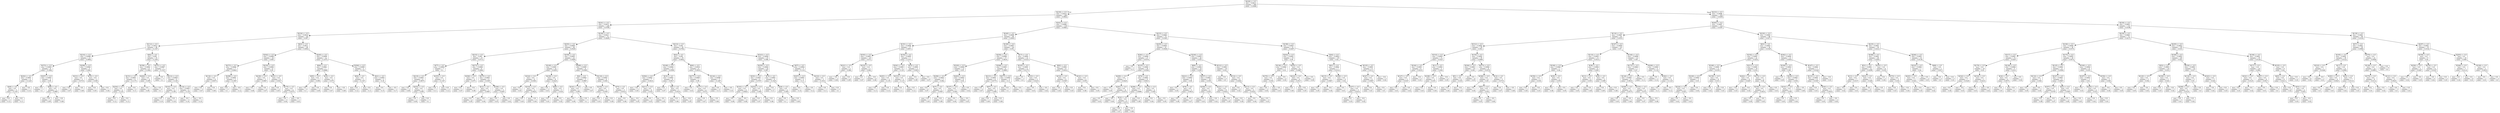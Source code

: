 digraph Tree {
node [shape=box] ;
0 [label="X[229] <= 0.5\nmse = 0.0013\nsamples = 500\nvalue = 0.0466"] ;
1 [label="X[239] <= 0.5\nmse = 0.0014\nsamples = 246\nvalue = 0.0642"] ;
0 -> 1 [labeldistance=2.5, labelangle=45, headlabel="True"] ;
2 [label="X[241] <= 0.5\nmse = 0.0015\nsamples = 128\nvalue = 0.0789"] ;
1 -> 2 ;
3 [label="X[234] <= 0.5\nmse = 0.0014\nsamples = 56\nvalue = 0.097"] ;
2 -> 3 ;
4 [label="X[112] <= 0.5\nmse = 0.0013\nsamples = 28\nvalue = 0.1107"] ;
3 -> 4 ;
5 [label="X[216] <= 0.5\nmse = 0.0008\nsamples = 13\nvalue = 0.0892"] ;
4 -> 5 ;
6 [label="X[372] <= 0.5\nmse = 0.0003\nsamples = 8\nvalue = 0.1062"] ;
5 -> 6 ;
7 [label="X[202] <= 0.5\nmse = 0.0001\nsamples = 4\nvalue = 0.1225"] ;
6 -> 7 ;
8 [label="X[49] <= 0.5\nmse = 0.0\nsamples = 3\nvalue = 0.1167"] ;
7 -> 8 ;
9 [label="mse = 0.0\nsamples = 2\nvalue = 0.12"] ;
8 -> 9 ;
10 [label="mse = 0.0\nsamples = 1\nvalue = 0.11"] ;
8 -> 10 ;
11 [label="mse = -0.0\nsamples = 1\nvalue = 0.14"] ;
7 -> 11 ;
12 [label="X[307] <= 0.5\nmse = 0.0001\nsamples = 4\nvalue = 0.09"] ;
6 -> 12 ;
13 [label="mse = 0.0\nsamples = 1\nvalue = 0.1"] ;
12 -> 13 ;
14 [label="X[98] <= 0.5\nmse = 0.0\nsamples = 3\nvalue = 0.0867"] ;
12 -> 14 ;
15 [label="mse = 0.0\nsamples = 2\nvalue = 0.09"] ;
14 -> 15 ;
16 [label="mse = -0.0\nsamples = 1\nvalue = 0.08"] ;
14 -> 16 ;
17 [label="X[298] <= 0.5\nmse = 0.0002\nsamples = 5\nvalue = 0.062"] ;
5 -> 17 ;
18 [label="X[331] <= 0.5\nmse = 0.0\nsamples = 3\nvalue = 0.0733"] ;
17 -> 18 ;
19 [label="mse = 0.0\nsamples = 2\nvalue = 0.07"] ;
18 -> 19 ;
20 [label="mse = -0.0\nsamples = 1\nvalue = 0.08"] ;
18 -> 20 ;
21 [label="X[70] <= 0.5\nmse = 0.0\nsamples = 2\nvalue = 0.045"] ;
17 -> 21 ;
22 [label="mse = 0.0\nsamples = 1\nvalue = 0.05"] ;
21 -> 22 ;
23 [label="mse = 0.0\nsamples = 1\nvalue = 0.04"] ;
21 -> 23 ;
24 [label="X[82] <= 0.5\nmse = 0.001\nsamples = 15\nvalue = 0.1293"] ;
4 -> 24 ;
25 [label="X[358] <= 0.5\nmse = 0.0002\nsamples = 8\nvalue = 0.1062"] ;
24 -> 25 ;
26 [label="X[151] <= 0.5\nmse = 0.0001\nsamples = 4\nvalue = 0.1175"] ;
25 -> 26 ;
27 [label="X[254] <= 0.5\nmse = 0.0\nsamples = 2\nvalue = 0.125"] ;
26 -> 27 ;
28 [label="mse = 0.0\nsamples = 1\nvalue = 0.12"] ;
27 -> 28 ;
29 [label="mse = 0.0\nsamples = 1\nvalue = 0.13"] ;
27 -> 29 ;
30 [label="mse = 0.0\nsamples = 2\nvalue = 0.11"] ;
26 -> 30 ;
31 [label="X[264] <= 0.5\nmse = 0.0\nsamples = 4\nvalue = 0.095"] ;
25 -> 31 ;
32 [label="mse = 0.0\nsamples = 2\nvalue = 0.09"] ;
31 -> 32 ;
33 [label="mse = 0.0\nsamples = 2\nvalue = 0.1"] ;
31 -> 33 ;
34 [label="X[151] <= 0.5\nmse = 0.0007\nsamples = 7\nvalue = 0.1557"] ;
24 -> 34 ;
35 [label="mse = 0.0\nsamples = 1\nvalue = 0.1"] ;
34 -> 35 ;
36 [label="X[212] <= 0.5\nmse = 0.0003\nsamples = 6\nvalue = 0.165"] ;
34 -> 36 ;
37 [label="X[163] <= 0.5\nmse = 0.0\nsamples = 2\nvalue = 0.185"] ;
36 -> 37 ;
38 [label="mse = 0.0\nsamples = 1\nvalue = 0.19"] ;
37 -> 38 ;
39 [label="mse = 0.0\nsamples = 1\nvalue = 0.18"] ;
37 -> 39 ;
40 [label="X[134] <= 0.5\nmse = 0.0001\nsamples = 4\nvalue = 0.155"] ;
36 -> 40 ;
41 [label="mse = -0.0\nsamples = 3\nvalue = 0.16"] ;
40 -> 41 ;
42 [label="mse = -0.0\nsamples = 1\nvalue = 0.14"] ;
40 -> 42 ;
43 [label="X[63] <= 0.5\nmse = 0.0011\nsamples = 28\nvalue = 0.0832"] ;
3 -> 43 ;
44 [label="X[362] <= 0.5\nmse = 0.0006\nsamples = 16\nvalue = 0.065"] ;
43 -> 44 ;
45 [label="X[273] <= 0.5\nmse = 0.0004\nsamples = 7\nvalue = 0.0843"] ;
44 -> 45 ;
46 [label="X[134] <= 0.5\nmse = 0.0\nsamples = 4\nvalue = 0.0675"] ;
45 -> 46 ;
47 [label="mse = 0.0\nsamples = 3\nvalue = 0.07"] ;
46 -> 47 ;
48 [label="mse = 0.0\nsamples = 1\nvalue = 0.06"] ;
46 -> 48 ;
49 [label="X[298] <= 0.5\nmse = 0.0001\nsamples = 3\nvalue = 0.1067"] ;
45 -> 49 ;
50 [label="mse = 0.0\nsamples = 2\nvalue = 0.1"] ;
49 -> 50 ;
51 [label="mse = -0.0\nsamples = 1\nvalue = 0.12"] ;
49 -> 51 ;
52 [label="X[230] <= 0.5\nmse = 0.0002\nsamples = 9\nvalue = 0.05"] ;
44 -> 52 ;
53 [label="X[238] <= 0.5\nmse = 0.0\nsamples = 3\nvalue = 0.0667"] ;
52 -> 53 ;
54 [label="mse = 0.0\nsamples = 1\nvalue = 0.06"] ;
53 -> 54 ;
55 [label="mse = 0.0\nsamples = 2\nvalue = 0.07"] ;
53 -> 55 ;
56 [label="X[231] <= 0.5\nmse = 0.0\nsamples = 6\nvalue = 0.0417"] ;
52 -> 56 ;
57 [label="mse = 0.0\nsamples = 2\nvalue = 0.05"] ;
56 -> 57 ;
58 [label="X[175] <= 0.5\nmse = 0.0\nsamples = 4\nvalue = 0.0375"] ;
56 -> 58 ;
59 [label="mse = 0.0\nsamples = 3\nvalue = 0.04"] ;
58 -> 59 ;
60 [label="mse = -0.0\nsamples = 1\nvalue = 0.03"] ;
58 -> 60 ;
61 [label="X[265] <= 0.5\nmse = 0.0008\nsamples = 12\nvalue = 0.1075"] ;
43 -> 61 ;
62 [label="X[84] <= 0.5\nmse = 0.0001\nsamples = 7\nvalue = 0.0886"] ;
61 -> 62 ;
63 [label="X[95] <= 0.5\nmse = 0.0\nsamples = 5\nvalue = 0.094"] ;
62 -> 63 ;
64 [label="mse = 0.0\nsamples = 2\nvalue = 0.1"] ;
63 -> 64 ;
65 [label="mse = 0.0\nsamples = 3\nvalue = 0.09"] ;
63 -> 65 ;
66 [label="X[16] <= 0.5\nmse = 0.0\nsamples = 2\nvalue = 0.075"] ;
62 -> 66 ;
67 [label="mse = 0.0\nsamples = 1\nvalue = 0.07"] ;
66 -> 67 ;
68 [label="mse = -0.0\nsamples = 1\nvalue = 0.08"] ;
66 -> 68 ;
69 [label="X[384] <= 0.5\nmse = 0.0005\nsamples = 5\nvalue = 0.134"] ;
61 -> 69 ;
70 [label="X[94] <= 0.5\nmse = 0.0\nsamples = 3\nvalue = 0.1167"] ;
69 -> 70 ;
71 [label="mse = 0.0\nsamples = 2\nvalue = 0.12"] ;
70 -> 71 ;
72 [label="mse = 0.0\nsamples = 1\nvalue = 0.11"] ;
70 -> 72 ;
73 [label="X[41] <= 0.5\nmse = 0.0001\nsamples = 2\nvalue = 0.16"] ;
69 -> 73 ;
74 [label="mse = 0.0\nsamples = 1\nvalue = 0.15"] ;
73 -> 74 ;
75 [label="mse = -0.0\nsamples = 1\nvalue = 0.17"] ;
73 -> 75 ;
76 [label="X[106] <= 0.5\nmse = 0.0011\nsamples = 72\nvalue = 0.0649"] ;
2 -> 76 ;
77 [label="X[293] <= 0.5\nmse = 0.0009\nsamples = 38\nvalue = 0.0529"] ;
76 -> 77 ;
78 [label="X[233] <= 0.5\nmse = 0.001\nsamples = 15\nvalue = 0.0713"] ;
77 -> 78 ;
79 [label="X[77] <= 0.5\nmse = 0.0003\nsamples = 7\nvalue = 0.1"] ;
78 -> 79 ;
80 [label="X[219] <= 0.5\nmse = 0.0001\nsamples = 4\nvalue = 0.0875"] ;
79 -> 80 ;
81 [label="mse = 0.0\nsamples = 2\nvalue = 0.08"] ;
80 -> 81 ;
82 [label="X[252] <= 0.5\nmse = 0.0\nsamples = 2\nvalue = 0.095"] ;
80 -> 82 ;
83 [label="mse = 0.0\nsamples = 1\nvalue = 0.09"] ;
82 -> 83 ;
84 [label="mse = 0.0\nsamples = 1\nvalue = 0.1"] ;
82 -> 84 ;
85 [label="X[355] <= 0.5\nmse = 0.0\nsamples = 3\nvalue = 0.1167"] ;
79 -> 85 ;
86 [label="mse = 0.0\nsamples = 1\nvalue = 0.11"] ;
85 -> 86 ;
87 [label="mse = 0.0\nsamples = 2\nvalue = 0.12"] ;
85 -> 87 ;
88 [label="X[273] <= 0.5\nmse = 0.0004\nsamples = 8\nvalue = 0.0462"] ;
78 -> 88 ;
89 [label="X[306] <= 0.5\nmse = 0.0\nsamples = 2\nvalue = 0.075"] ;
88 -> 89 ;
90 [label="mse = 0.0\nsamples = 1\nvalue = 0.07"] ;
89 -> 90 ;
91 [label="mse = -0.0\nsamples = 1\nvalue = 0.08"] ;
89 -> 91 ;
92 [label="X[375] <= 0.5\nmse = 0.0001\nsamples = 6\nvalue = 0.0367"] ;
88 -> 92 ;
93 [label="X[12] <= 0.5\nmse = 0.0\nsamples = 3\nvalue = 0.0467"] ;
92 -> 93 ;
94 [label="mse = 0.0\nsamples = 2\nvalue = 0.05"] ;
93 -> 94 ;
95 [label="mse = -0.0\nsamples = 1\nvalue = 0.04"] ;
93 -> 95 ;
96 [label="X[180] <= 0.5\nmse = 0.0\nsamples = 3\nvalue = 0.0267"] ;
92 -> 96 ;
97 [label="mse = 0.0\nsamples = 2\nvalue = 0.03"] ;
96 -> 97 ;
98 [label="mse = 0.0\nsamples = 1\nvalue = 0.02"] ;
96 -> 98 ;
99 [label="X[359] <= 0.5\nmse = 0.0005\nsamples = 23\nvalue = 0.0409"] ;
77 -> 99 ;
100 [label="X[149] <= 0.5\nmse = 0.0001\nsamples = 14\nvalue = 0.0293"] ;
99 -> 100 ;
101 [label="X[324] <= 0.5\nmse = 0.0\nsamples = 6\nvalue = 0.0383"] ;
100 -> 101 ;
102 [label="mse = 0.0\nsamples = 2\nvalue = 0.03"] ;
101 -> 102 ;
103 [label="X[316] <= 0.5\nmse = 0.0\nsamples = 4\nvalue = 0.0425"] ;
101 -> 103 ;
104 [label="mse = 0.0\nsamples = 1\nvalue = 0.05"] ;
103 -> 104 ;
105 [label="mse = -0.0\nsamples = 3\nvalue = 0.04"] ;
103 -> 105 ;
106 [label="X[238] <= 0.5\nmse = 0.0\nsamples = 8\nvalue = 0.0225"] ;
100 -> 106 ;
107 [label="mse = 0.0\nsamples = 3\nvalue = 0.03"] ;
106 -> 107 ;
108 [label="X[89] <= 0.5\nmse = 0.0\nsamples = 5\nvalue = 0.018"] ;
106 -> 108 ;
109 [label="mse = 0.0\nsamples = 1\nvalue = 0.01"] ;
108 -> 109 ;
110 [label="mse = 0.0\nsamples = 4\nvalue = 0.02"] ;
108 -> 110 ;
111 [label="X[289] <= 0.5\nmse = 0.0005\nsamples = 9\nvalue = 0.0589"] ;
99 -> 111 ;
112 [label="X[4] <= 0.5\nmse = 0.0002\nsamples = 3\nvalue = 0.0867"] ;
111 -> 112 ;
113 [label="X[161] <= 0.5\nmse = 0.0\nsamples = 2\nvalue = 0.095"] ;
112 -> 113 ;
114 [label="mse = 0.0\nsamples = 1\nvalue = 0.09"] ;
113 -> 114 ;
115 [label="mse = 0.0\nsamples = 1\nvalue = 0.1"] ;
113 -> 115 ;
116 [label="mse = 0.0\nsamples = 1\nvalue = 0.07"] ;
112 -> 116 ;
117 [label="X[118] <= 0.5\nmse = 0.0001\nsamples = 6\nvalue = 0.045"] ;
111 -> 117 ;
118 [label="X[104] <= 0.5\nmse = 0.0\nsamples = 3\nvalue = 0.0367"] ;
117 -> 118 ;
119 [label="mse = 0.0\nsamples = 1\nvalue = 0.03"] ;
118 -> 119 ;
120 [label="mse = 0.0\nsamples = 2\nvalue = 0.04"] ;
118 -> 120 ;
121 [label="X[75] <= 0.5\nmse = 0.0\nsamples = 3\nvalue = 0.0533"] ;
117 -> 121 ;
122 [label="mse = 0.0\nsamples = 1\nvalue = 0.06"] ;
121 -> 122 ;
123 [label="mse = -0.0\nsamples = 2\nvalue = 0.05"] ;
121 -> 123 ;
124 [label="X[214] <= 0.5\nmse = 0.001\nsamples = 34\nvalue = 0.0782"] ;
76 -> 124 ;
125 [label="X[42] <= 0.5\nmse = 0.001\nsamples = 19\nvalue = 0.0642"] ;
124 -> 125 ;
126 [label="X[168] <= 0.5\nmse = 0.0002\nsamples = 13\nvalue = 0.0508"] ;
125 -> 126 ;
127 [label="X[382] <= 0.5\nmse = 0.0001\nsamples = 7\nvalue = 0.0414"] ;
126 -> 127 ;
128 [label="mse = -0.0\nsamples = 3\nvalue = 0.05"] ;
127 -> 128 ;
129 [label="X[211] <= 0.5\nmse = 0.0\nsamples = 4\nvalue = 0.035"] ;
127 -> 129 ;
130 [label="mse = 0.0\nsamples = 2\nvalue = 0.03"] ;
129 -> 130 ;
131 [label="mse = -0.0\nsamples = 2\nvalue = 0.04"] ;
129 -> 131 ;
132 [label="X[10] <= 0.5\nmse = 0.0001\nsamples = 6\nvalue = 0.0617"] ;
126 -> 132 ;
133 [label="mse = 0.0\nsamples = 3\nvalue = 0.07"] ;
132 -> 133 ;
134 [label="X[9] <= 0.5\nmse = 0.0\nsamples = 3\nvalue = 0.0533"] ;
132 -> 134 ;
135 [label="mse = 0.0\nsamples = 1\nvalue = 0.06"] ;
134 -> 135 ;
136 [label="mse = -0.0\nsamples = 2\nvalue = 0.05"] ;
134 -> 136 ;
137 [label="X[60] <= 0.5\nmse = 0.0016\nsamples = 6\nvalue = 0.0933"] ;
125 -> 137 ;
138 [label="X[277] <= 0.5\nmse = 0.0005\nsamples = 3\nvalue = 0.06"] ;
137 -> 138 ;
139 [label="mse = 0.0\nsamples = 1\nvalue = 0.03"] ;
138 -> 139 ;
140 [label="X[317] <= 0.5\nmse = 0.0\nsamples = 2\nvalue = 0.075"] ;
138 -> 140 ;
141 [label="mse = 0.0\nsamples = 1\nvalue = 0.07"] ;
140 -> 141 ;
142 [label="mse = -0.0\nsamples = 1\nvalue = 0.08"] ;
140 -> 142 ;
143 [label="X[144] <= 0.5\nmse = 0.0006\nsamples = 3\nvalue = 0.1267"] ;
137 -> 143 ;
144 [label="mse = 0.0\nsamples = 2\nvalue = 0.11"] ;
143 -> 144 ;
145 [label="mse = -0.0\nsamples = 1\nvalue = 0.16"] ;
143 -> 145 ;
146 [label="X[323] <= 0.5\nmse = 0.0004\nsamples = 15\nvalue = 0.096"] ;
124 -> 146 ;
147 [label="X[250] <= 0.5\nmse = 0.0002\nsamples = 10\nvalue = 0.087"] ;
146 -> 147 ;
148 [label="X[301] <= 0.5\nmse = 0.0001\nsamples = 6\nvalue = 0.0767"] ;
147 -> 148 ;
149 [label="X[103] <= 0.5\nmse = 0.0\nsamples = 4\nvalue = 0.0825"] ;
148 -> 149 ;
150 [label="mse = 0.0\nsamples = 1\nvalue = 0.09"] ;
149 -> 150 ;
151 [label="mse = -0.0\nsamples = 3\nvalue = 0.08"] ;
149 -> 151 ;
152 [label="X[252] <= 0.5\nmse = 0.0\nsamples = 2\nvalue = 0.065"] ;
148 -> 152 ;
153 [label="mse = 0.0\nsamples = 1\nvalue = 0.07"] ;
152 -> 153 ;
154 [label="mse = 0.0\nsamples = 1\nvalue = 0.06"] ;
152 -> 154 ;
155 [label="X[74] <= 0.5\nmse = 0.0001\nsamples = 4\nvalue = 0.1025"] ;
147 -> 155 ;
156 [label="mse = 0.0\nsamples = 2\nvalue = 0.11"] ;
155 -> 156 ;
157 [label="X[28] <= 0.5\nmse = 0.0\nsamples = 2\nvalue = 0.095"] ;
155 -> 157 ;
158 [label="mse = 0.0\nsamples = 1\nvalue = 0.1"] ;
157 -> 158 ;
159 [label="mse = 0.0\nsamples = 1\nvalue = 0.09"] ;
157 -> 159 ;
160 [label="X[57] <= 0.5\nmse = 0.0002\nsamples = 5\nvalue = 0.114"] ;
146 -> 160 ;
161 [label="X[307] <= 0.5\nmse = 0.0001\nsamples = 2\nvalue = 0.13"] ;
160 -> 161 ;
162 [label="mse = 0.0\nsamples = 1\nvalue = 0.14"] ;
161 -> 162 ;
163 [label="mse = 0.0\nsamples = 1\nvalue = 0.12"] ;
161 -> 163 ;
164 [label="X[216] <= 0.5\nmse = 0.0\nsamples = 3\nvalue = 0.1033"] ;
160 -> 164 ;
165 [label="mse = 0.0\nsamples = 1\nvalue = 0.11"] ;
164 -> 165 ;
166 [label="mse = 0.0\nsamples = 2\nvalue = 0.1"] ;
164 -> 166 ;
167 [label="X[241] <= 0.5\nmse = 0.0008\nsamples = 118\nvalue = 0.0483"] ;
1 -> 167 ;
168 [label="X[240] <= 0.5\nmse = 0.0009\nsamples = 46\nvalue = 0.0643"] ;
167 -> 168 ;
169 [label="X[191] <= 0.5\nmse = 0.0006\nsamples = 17\nvalue = 0.0871"] ;
168 -> 169 ;
170 [label="X[303] <= 0.5\nmse = 0.0001\nsamples = 10\nvalue = 0.073"] ;
169 -> 170 ;
171 [label="X[221] <= 0.5\nmse = 0.0\nsamples = 5\nvalue = 0.084"] ;
170 -> 171 ;
172 [label="mse = -0.0\nsamples = 3\nvalue = 0.08"] ;
171 -> 172 ;
173 [label="mse = 0.0\nsamples = 2\nvalue = 0.09"] ;
171 -> 173 ;
174 [label="X[232] <= 0.5\nmse = 0.0\nsamples = 5\nvalue = 0.062"] ;
170 -> 174 ;
175 [label="mse = 0.0\nsamples = 1\nvalue = 0.07"] ;
174 -> 175 ;
176 [label="mse = -0.0\nsamples = 4\nvalue = 0.06"] ;
174 -> 176 ;
177 [label="X[192] <= 0.5\nmse = 0.0005\nsamples = 7\nvalue = 0.1071"] ;
169 -> 177 ;
178 [label="X[361] <= 0.5\nmse = 0.0001\nsamples = 4\nvalue = 0.125"] ;
177 -> 178 ;
179 [label="X[291] <= 0.5\nmse = 0.0\nsamples = 2\nvalue = 0.135"] ;
178 -> 179 ;
180 [label="mse = 0.0\nsamples = 1\nvalue = 0.13"] ;
179 -> 180 ;
181 [label="mse = 0.0\nsamples = 1\nvalue = 0.14"] ;
179 -> 181 ;
182 [label="X[333] <= 0.5\nmse = 0.0\nsamples = 2\nvalue = 0.115"] ;
178 -> 182 ;
183 [label="mse = 0.0\nsamples = 1\nvalue = 0.11"] ;
182 -> 183 ;
184 [label="mse = 0.0\nsamples = 1\nvalue = 0.12"] ;
182 -> 184 ;
185 [label="X[33] <= 0.5\nmse = 0.0001\nsamples = 3\nvalue = 0.0833"] ;
177 -> 185 ;
186 [label="mse = 0.0\nsamples = 2\nvalue = 0.09"] ;
185 -> 186 ;
187 [label="mse = 0.0\nsamples = 1\nvalue = 0.07"] ;
185 -> 187 ;
188 [label="X[189] <= 0.5\nmse = 0.0007\nsamples = 29\nvalue = 0.051"] ;
168 -> 188 ;
189 [label="X[256] <= 0.5\nmse = 0.0006\nsamples = 17\nvalue = 0.0635"] ;
188 -> 189 ;
190 [label="X[329] <= 0.5\nmse = 0.0002\nsamples = 11\nvalue = 0.05"] ;
189 -> 190 ;
191 [label="X[296] <= 0.5\nmse = 0.0001\nsamples = 5\nvalue = 0.062"] ;
190 -> 191 ;
192 [label="mse = 0.0\nsamples = 2\nvalue = 0.07"] ;
191 -> 192 ;
193 [label="X[37] <= 0.5\nmse = 0.0\nsamples = 3\nvalue = 0.0567"] ;
191 -> 193 ;
194 [label="mse = 0.0\nsamples = 1\nvalue = 0.05"] ;
193 -> 194 ;
195 [label="mse = 0.0\nsamples = 2\nvalue = 0.06"] ;
193 -> 195 ;
196 [label="X[283] <= 0.5\nmse = 0.0001\nsamples = 6\nvalue = 0.04"] ;
190 -> 196 ;
197 [label="X[337] <= 0.5\nmse = 0.0\nsamples = 5\nvalue = 0.044"] ;
196 -> 197 ;
198 [label="mse = 0.0\nsamples = 3\nvalue = 0.04"] ;
197 -> 198 ;
199 [label="mse = -0.0\nsamples = 2\nvalue = 0.05"] ;
197 -> 199 ;
200 [label="mse = 0.0\nsamples = 1\nvalue = 0.02"] ;
196 -> 200 ;
201 [label="X[368] <= 0.5\nmse = 0.0003\nsamples = 6\nvalue = 0.0883"] ;
189 -> 201 ;
202 [label="X[213] <= 0.5\nmse = 0.0001\nsamples = 4\nvalue = 0.0775"] ;
201 -> 202 ;
203 [label="mse = 0.0\nsamples = 2\nvalue = 0.07"] ;
202 -> 203 ;
204 [label="X[97] <= 0.5\nmse = 0.0\nsamples = 2\nvalue = 0.085"] ;
202 -> 204 ;
205 [label="mse = 0.0\nsamples = 1\nvalue = 0.09"] ;
204 -> 205 ;
206 [label="mse = 0.0\nsamples = 1\nvalue = 0.08"] ;
204 -> 206 ;
207 [label="X[277] <= 0.5\nmse = 0.0001\nsamples = 2\nvalue = 0.11"] ;
201 -> 207 ;
208 [label="mse = 0.0\nsamples = 1\nvalue = 0.1"] ;
207 -> 208 ;
209 [label="mse = 0.0\nsamples = 1\nvalue = 0.12"] ;
207 -> 209 ;
210 [label="X[17] <= 0.5\nmse = 0.0002\nsamples = 12\nvalue = 0.0333"] ;
188 -> 210 ;
211 [label="X[105] <= 0.5\nmse = 0.0001\nsamples = 4\nvalue = 0.0175"] ;
210 -> 211 ;
212 [label="mse = 0.0\nsamples = 1\nvalue = 0.0"] ;
211 -> 212 ;
213 [label="X[103] <= 0.5\nmse = 0.0\nsamples = 3\nvalue = 0.0233"] ;
211 -> 213 ;
214 [label="mse = 0.0\nsamples = 1\nvalue = 0.03"] ;
213 -> 214 ;
215 [label="mse = -0.0\nsamples = 2\nvalue = 0.02"] ;
213 -> 215 ;
216 [label="X[82] <= 0.5\nmse = 0.0001\nsamples = 8\nvalue = 0.0412"] ;
210 -> 216 ;
217 [label="X[332] <= 0.5\nmse = 0.0\nsamples = 6\nvalue = 0.0367"] ;
216 -> 217 ;
218 [label="mse = -0.0\nsamples = 4\nvalue = 0.04"] ;
217 -> 218 ;
219 [label="mse = 0.0\nsamples = 2\nvalue = 0.03"] ;
217 -> 219 ;
220 [label="X[161] <= 0.5\nmse = 0.0\nsamples = 2\nvalue = 0.055"] ;
216 -> 220 ;
221 [label="mse = 0.0\nsamples = 1\nvalue = 0.06"] ;
220 -> 221 ;
222 [label="mse = 0.0\nsamples = 1\nvalue = 0.05"] ;
220 -> 222 ;
223 [label="X[233] <= 0.5\nmse = 0.0004\nsamples = 72\nvalue = 0.0381"] ;
167 -> 223 ;
224 [label="X[205] <= 0.5\nmse = 0.0004\nsamples = 41\nvalue = 0.0444"] ;
223 -> 224 ;
225 [label="X[281] <= 0.5\nmse = 0.0004\nsamples = 17\nvalue = 0.0576"] ;
224 -> 225 ;
226 [label="mse = 0.0\nsamples = 1\nvalue = 0.11"] ;
225 -> 226 ;
227 [label="X[335] <= 0.5\nmse = 0.0002\nsamples = 16\nvalue = 0.0544"] ;
225 -> 227 ;
228 [label="X[290] <= 0.5\nmse = 0.0\nsamples = 7\nvalue = 0.0429"] ;
227 -> 228 ;
229 [label="mse = -0.0\nsamples = 3\nvalue = 0.05"] ;
228 -> 229 ;
230 [label="X[261] <= 0.5\nmse = 0.0\nsamples = 4\nvalue = 0.0375"] ;
228 -> 230 ;
231 [label="mse = 0.0\nsamples = 1\nvalue = 0.03"] ;
230 -> 231 ;
232 [label="mse = -0.0\nsamples = 3\nvalue = 0.04"] ;
230 -> 232 ;
233 [label="X[76] <= 0.5\nmse = 0.0001\nsamples = 9\nvalue = 0.0633"] ;
227 -> 233 ;
234 [label="X[296] <= 0.5\nmse = 0.0\nsamples = 7\nvalue = 0.0686"] ;
233 -> 234 ;
235 [label="X[32] <= 0.5\nmse = 0.0\nsamples = 5\nvalue = 0.072"] ;
234 -> 235 ;
236 [label="mse = 0.0\nsamples = 4\nvalue = 0.07"] ;
235 -> 236 ;
237 [label="mse = -0.0\nsamples = 1\nvalue = 0.08"] ;
235 -> 237 ;
238 [label="mse = 0.0\nsamples = 2\nvalue = 0.06"] ;
234 -> 238 ;
239 [label="X[235] <= 0.5\nmse = 0.0\nsamples = 2\nvalue = 0.045"] ;
233 -> 239 ;
240 [label="mse = 0.0\nsamples = 1\nvalue = 0.04"] ;
239 -> 240 ;
241 [label="mse = 0.0\nsamples = 1\nvalue = 0.05"] ;
239 -> 241 ;
242 [label="X[240] <= 0.5\nmse = 0.0003\nsamples = 24\nvalue = 0.035"] ;
224 -> 242 ;
243 [label="X[80] <= 0.5\nmse = 0.0002\nsamples = 14\nvalue = 0.045"] ;
242 -> 243 ;
244 [label="X[221] <= 0.5\nmse = 0.0001\nsamples = 4\nvalue = 0.06"] ;
243 -> 244 ;
245 [label="mse = 0.0\nsamples = 1\nvalue = 0.05"] ;
244 -> 245 ;
246 [label="X[78] <= 0.5\nmse = 0.0\nsamples = 3\nvalue = 0.0633"] ;
244 -> 246 ;
247 [label="mse = 0.0\nsamples = 2\nvalue = 0.06"] ;
246 -> 247 ;
248 [label="mse = -0.0\nsamples = 1\nvalue = 0.07"] ;
246 -> 248 ;
249 [label="X[257] <= 0.5\nmse = 0.0001\nsamples = 10\nvalue = 0.039"] ;
243 -> 249 ;
250 [label="X[306] <= 0.5\nmse = 0.0\nsamples = 2\nvalue = 0.025"] ;
249 -> 250 ;
251 [label="mse = 0.0\nsamples = 1\nvalue = 0.03"] ;
250 -> 251 ;
252 [label="mse = -0.0\nsamples = 1\nvalue = 0.02"] ;
250 -> 252 ;
253 [label="X[221] <= 0.5\nmse = 0.0\nsamples = 8\nvalue = 0.0425"] ;
249 -> 253 ;
254 [label="mse = 0.0\nsamples = 2\nvalue = 0.05"] ;
253 -> 254 ;
255 [label="mse = 0.0\nsamples = 6\nvalue = 0.04"] ;
253 -> 255 ;
256 [label="X[312] <= 0.5\nmse = 0.0001\nsamples = 10\nvalue = 0.021"] ;
242 -> 256 ;
257 [label="mse = 0.0\nsamples = 2\nvalue = 0.0"] ;
256 -> 257 ;
258 [label="X[314] <= 0.5\nmse = 0.0\nsamples = 8\nvalue = 0.0262"] ;
256 -> 258 ;
259 [label="mse = 0.0\nsamples = 4\nvalue = 0.02"] ;
258 -> 259 ;
260 [label="X[213] <= 0.5\nmse = 0.0\nsamples = 4\nvalue = 0.0325"] ;
258 -> 260 ;
261 [label="mse = 0.0\nsamples = 1\nvalue = 0.04"] ;
260 -> 261 ;
262 [label="mse = 0.0\nsamples = 3\nvalue = 0.03"] ;
260 -> 262 ;
263 [label="X[198] <= 0.5\nmse = 0.0003\nsamples = 31\nvalue = 0.0297"] ;
223 -> 263 ;
264 [label="X[202] <= 0.5\nmse = 0.0001\nsamples = 15\nvalue = 0.04"] ;
263 -> 264 ;
265 [label="X[136] <= 0.5\nmse = 0.0001\nsamples = 7\nvalue = 0.03"] ;
264 -> 265 ;
266 [label="X[376] <= 0.5\nmse = 0.0\nsamples = 5\nvalue = 0.034"] ;
265 -> 266 ;
267 [label="mse = 0.0\nsamples = 2\nvalue = 0.04"] ;
266 -> 267 ;
268 [label="mse = -0.0\nsamples = 3\nvalue = 0.03"] ;
266 -> 268 ;
269 [label="mse = 0.0\nsamples = 2\nvalue = 0.02"] ;
265 -> 269 ;
270 [label="X[252] <= 0.5\nmse = 0.0\nsamples = 8\nvalue = 0.0487"] ;
264 -> 270 ;
271 [label="X[222] <= 0.5\nmse = 0.0\nsamples = 6\nvalue = 0.0517"] ;
270 -> 271 ;
272 [label="mse = 0.0\nsamples = 1\nvalue = 0.06"] ;
271 -> 272 ;
273 [label="mse = 0.0\nsamples = 5\nvalue = 0.05"] ;
271 -> 273 ;
274 [label="mse = 0.0\nsamples = 2\nvalue = 0.04"] ;
270 -> 274 ;
275 [label="X[44] <= 0.5\nmse = 0.0002\nsamples = 16\nvalue = 0.02"] ;
263 -> 275 ;
276 [label="X[61] <= 0.5\nmse = 0.0002\nsamples = 7\nvalue = 0.0314"] ;
275 -> 276 ;
277 [label="X[215] <= 0.5\nmse = 0.0\nsamples = 3\nvalue = 0.0467"] ;
276 -> 277 ;
278 [label="mse = 0.0\nsamples = 2\nvalue = 0.05"] ;
277 -> 278 ;
279 [label="mse = -0.0\nsamples = 1\nvalue = 0.04"] ;
277 -> 279 ;
280 [label="X[308] <= 0.5\nmse = 0.0\nsamples = 4\nvalue = 0.02"] ;
276 -> 280 ;
281 [label="mse = 0.0\nsamples = 1\nvalue = 0.01"] ;
280 -> 281 ;
282 [label="X[327] <= 0.5\nmse = 0.0\nsamples = 3\nvalue = 0.0233"] ;
280 -> 282 ;
283 [label="mse = 0.0\nsamples = 1\nvalue = 0.03"] ;
282 -> 283 ;
284 [label="mse = -0.0\nsamples = 2\nvalue = 0.02"] ;
282 -> 284 ;
285 [label="X[319] <= 0.5\nmse = 0.0001\nsamples = 9\nvalue = 0.0111"] ;
275 -> 285 ;
286 [label="X[347] <= 0.5\nmse = 0.0\nsamples = 6\nvalue = 0.0067"] ;
285 -> 286 ;
287 [label="mse = 0.0\nsamples = 4\nvalue = 0.01"] ;
286 -> 287 ;
288 [label="mse = 0.0\nsamples = 2\nvalue = 0.0"] ;
286 -> 288 ;
289 [label="mse = -0.0\nsamples = 3\nvalue = 0.02"] ;
285 -> 289 ;
290 [label="X[233] <= 0.5\nmse = 0.0006\nsamples = 254\nvalue = 0.0294"] ;
0 -> 290 [labeldistance=2.5, labelangle=-45, headlabel="False"] ;
291 [label="X[205] <= 0.5\nmse = 0.0007\nsamples = 123\nvalue = 0.0397"] ;
290 -> 291 ;
292 [label="X[116] <= 0.5\nmse = 0.0007\nsamples = 55\nvalue = 0.0553"] ;
291 -> 292 ;
293 [label="X[312] <= 0.5\nmse = 0.0002\nsamples = 30\nvalue = 0.043"] ;
292 -> 293 ;
294 [label="X[310] <= 0.5\nmse = 0.0002\nsamples = 11\nvalue = 0.0327"] ;
293 -> 294 ;
295 [label="X[164] <= 0.5\nmse = 0.0001\nsamples = 6\nvalue = 0.0233"] ;
294 -> 295 ;
296 [label="X[147] <= 0.5\nmse = 0.0\nsamples = 3\nvalue = 0.0167"] ;
295 -> 296 ;
297 [label="mse = 0.0\nsamples = 1\nvalue = 0.01"] ;
296 -> 297 ;
298 [label="mse = 0.0\nsamples = 2\nvalue = 0.02"] ;
296 -> 298 ;
299 [label="mse = -0.0\nsamples = 3\nvalue = 0.03"] ;
295 -> 299 ;
300 [label="X[11] <= 0.5\nmse = 0.0001\nsamples = 5\nvalue = 0.044"] ;
294 -> 300 ;
301 [label="X[188] <= 0.5\nmse = 0.0\nsamples = 2\nvalue = 0.035"] ;
300 -> 301 ;
302 [label="mse = 0.0\nsamples = 1\nvalue = 0.03"] ;
301 -> 302 ;
303 [label="mse = -0.0\nsamples = 1\nvalue = 0.04"] ;
301 -> 303 ;
304 [label="mse = -0.0\nsamples = 3\nvalue = 0.05"] ;
300 -> 304 ;
305 [label="X[150] <= 0.5\nmse = 0.0002\nsamples = 19\nvalue = 0.0489"] ;
293 -> 305 ;
306 [label="X[304] <= 0.5\nmse = 0.0001\nsamples = 10\nvalue = 0.041"] ;
305 -> 306 ;
307 [label="X[5] <= 0.5\nmse = 0.0\nsamples = 6\nvalue = 0.035"] ;
306 -> 307 ;
308 [label="mse = 0.0\nsamples = 3\nvalue = 0.04"] ;
307 -> 308 ;
309 [label="mse = -0.0\nsamples = 3\nvalue = 0.03"] ;
307 -> 309 ;
310 [label="mse = 0.0\nsamples = 4\nvalue = 0.05"] ;
306 -> 310 ;
311 [label="X[273] <= 0.5\nmse = 0.0002\nsamples = 9\nvalue = 0.0578"] ;
305 -> 311 ;
312 [label="X[366] <= 0.5\nmse = 0.0\nsamples = 6\nvalue = 0.05"] ;
311 -> 312 ;
313 [label="mse = 0.0\nsamples = 1\nvalue = 0.04"] ;
312 -> 313 ;
314 [label="X[91] <= 0.5\nmse = 0.0\nsamples = 5\nvalue = 0.052"] ;
312 -> 314 ;
315 [label="mse = 0.0\nsamples = 4\nvalue = 0.05"] ;
314 -> 315 ;
316 [label="mse = -0.0\nsamples = 1\nvalue = 0.06"] ;
314 -> 316 ;
317 [label="X[14] <= 0.5\nmse = 0.0\nsamples = 3\nvalue = 0.0733"] ;
311 -> 317 ;
318 [label="mse = 0.0\nsamples = 2\nvalue = 0.07"] ;
317 -> 318 ;
319 [label="mse = -0.0\nsamples = 1\nvalue = 0.08"] ;
317 -> 319 ;
320 [label="X[347] <= 0.5\nmse = 0.0009\nsamples = 25\nvalue = 0.07"] ;
292 -> 320 ;
321 [label="X[110] <= 0.5\nmse = 0.0003\nsamples = 13\nvalue = 0.0515"] ;
320 -> 321 ;
322 [label="X[106] <= 0.5\nmse = 0.0001\nsamples = 7\nvalue = 0.04"] ;
321 -> 322 ;
323 [label="X[356] <= 0.5\nmse = 0.0\nsamples = 5\nvalue = 0.034"] ;
322 -> 323 ;
324 [label="mse = 0.0\nsamples = 2\nvalue = 0.04"] ;
323 -> 324 ;
325 [label="mse = -0.0\nsamples = 3\nvalue = 0.03"] ;
323 -> 325 ;
326 [label="X[39] <= 0.5\nmse = 0.0\nsamples = 2\nvalue = 0.055"] ;
322 -> 326 ;
327 [label="mse = 0.0\nsamples = 1\nvalue = 0.06"] ;
326 -> 327 ;
328 [label="mse = 0.0\nsamples = 1\nvalue = 0.05"] ;
326 -> 328 ;
329 [label="X[38] <= 0.5\nmse = 0.0002\nsamples = 6\nvalue = 0.065"] ;
321 -> 329 ;
330 [label="X[13] <= 0.5\nmse = 0.0\nsamples = 4\nvalue = 0.055"] ;
329 -> 330 ;
331 [label="mse = 0.0\nsamples = 2\nvalue = 0.05"] ;
330 -> 331 ;
332 [label="mse = 0.0\nsamples = 2\nvalue = 0.06"] ;
330 -> 332 ;
333 [label="X[30] <= 0.5\nmse = 0.0\nsamples = 2\nvalue = 0.085"] ;
329 -> 333 ;
334 [label="mse = 0.0\nsamples = 1\nvalue = 0.09"] ;
333 -> 334 ;
335 [label="mse = 0.0\nsamples = 1\nvalue = 0.08"] ;
333 -> 335 ;
336 [label="X[140] <= 0.5\nmse = 0.0008\nsamples = 12\nvalue = 0.09"] ;
320 -> 336 ;
337 [label="X[172] <= 0.5\nmse = 0.0003\nsamples = 7\nvalue = 0.07"] ;
336 -> 337 ;
338 [label="X[126] <= 0.5\nmse = 0.0001\nsamples = 6\nvalue = 0.0633"] ;
337 -> 338 ;
339 [label="X[369] <= 0.5\nmse = 0.0\nsamples = 4\nvalue = 0.0575"] ;
338 -> 339 ;
340 [label="mse = 0.0\nsamples = 1\nvalue = 0.05"] ;
339 -> 340 ;
341 [label="mse = -0.0\nsamples = 3\nvalue = 0.06"] ;
339 -> 341 ;
342 [label="X[310] <= 0.5\nmse = 0.0\nsamples = 2\nvalue = 0.075"] ;
338 -> 342 ;
343 [label="mse = 0.0\nsamples = 1\nvalue = 0.07"] ;
342 -> 343 ;
344 [label="mse = -0.0\nsamples = 1\nvalue = 0.08"] ;
342 -> 344 ;
345 [label="mse = 0.0\nsamples = 1\nvalue = 0.11"] ;
337 -> 345 ;
346 [label="X[206] <= 0.5\nmse = 0.0001\nsamples = 5\nvalue = 0.118"] ;
336 -> 346 ;
347 [label="mse = 0.0\nsamples = 1\nvalue = 0.14"] ;
346 -> 347 ;
348 [label="X[362] <= 0.5\nmse = 0.0\nsamples = 4\nvalue = 0.1125"] ;
346 -> 348 ;
349 [label="mse = 0.0\nsamples = 3\nvalue = 0.11"] ;
348 -> 349 ;
350 [label="mse = -0.0\nsamples = 1\nvalue = 0.12"] ;
348 -> 350 ;
351 [label="X[230] <= 0.5\nmse = 0.0003\nsamples = 68\nvalue = 0.0271"] ;
291 -> 351 ;
352 [label="X[63] <= 0.5\nmse = 0.0003\nsamples = 34\nvalue = 0.0329"] ;
351 -> 352 ;
353 [label="X[192] <= 0.5\nmse = 0.0001\nsamples = 21\nvalue = 0.0252"] ;
352 -> 353 ;
354 [label="X[168] <= 0.5\nmse = 0.0001\nsamples = 11\nvalue = 0.0191"] ;
353 -> 354 ;
355 [label="X[169] <= 0.5\nmse = 0.0001\nsamples = 3\nvalue = 0.03"] ;
354 -> 355 ;
356 [label="X[224] <= 0.5\nmse = 0.0\nsamples = 2\nvalue = 0.025"] ;
355 -> 356 ;
357 [label="mse = 0.0\nsamples = 1\nvalue = 0.02"] ;
356 -> 357 ;
358 [label="mse = -0.0\nsamples = 1\nvalue = 0.03"] ;
356 -> 358 ;
359 [label="mse = 0.0\nsamples = 1\nvalue = 0.04"] ;
355 -> 359 ;
360 [label="X[158] <= 0.5\nmse = 0.0\nsamples = 8\nvalue = 0.015"] ;
354 -> 360 ;
361 [label="mse = 0.0\nsamples = 4\nvalue = 0.02"] ;
360 -> 361 ;
362 [label="mse = 0.0\nsamples = 4\nvalue = 0.01"] ;
360 -> 362 ;
363 [label="X[311] <= 0.5\nmse = 0.0001\nsamples = 10\nvalue = 0.032"] ;
353 -> 363 ;
364 [label="X[262] <= 0.5\nmse = 0.0\nsamples = 6\nvalue = 0.0267"] ;
363 -> 364 ;
365 [label="mse = -0.0\nsamples = 4\nvalue = 0.03"] ;
364 -> 365 ;
366 [label="mse = -0.0\nsamples = 2\nvalue = 0.02"] ;
364 -> 366 ;
367 [label="X[372] <= 0.5\nmse = 0.0\nsamples = 4\nvalue = 0.04"] ;
363 -> 367 ;
368 [label="X[100] <= 0.5\nmse = 0.0\nsamples = 3\nvalue = 0.0433"] ;
367 -> 368 ;
369 [label="mse = 0.0\nsamples = 2\nvalue = 0.04"] ;
368 -> 369 ;
370 [label="mse = -0.0\nsamples = 1\nvalue = 0.05"] ;
368 -> 370 ;
371 [label="mse = 0.0\nsamples = 1\nvalue = 0.03"] ;
367 -> 371 ;
372 [label="X[362] <= 0.5\nmse = 0.0004\nsamples = 13\nvalue = 0.0454"] ;
352 -> 372 ;
373 [label="X[184] <= 0.5\nmse = 0.0002\nsamples = 6\nvalue = 0.06"] ;
372 -> 373 ;
374 [label="mse = 0.0\nsamples = 1\nvalue = 0.09"] ;
373 -> 374 ;
375 [label="X[343] <= 0.5\nmse = 0.0001\nsamples = 5\nvalue = 0.054"] ;
373 -> 375 ;
376 [label="X[161] <= 0.5\nmse = 0.0\nsamples = 2\nvalue = 0.045"] ;
375 -> 376 ;
377 [label="mse = 0.0\nsamples = 1\nvalue = 0.05"] ;
376 -> 377 ;
378 [label="mse = 0.0\nsamples = 1\nvalue = 0.04"] ;
376 -> 378 ;
379 [label="mse = -0.0\nsamples = 3\nvalue = 0.06"] ;
375 -> 379 ;
380 [label="X[167] <= 0.5\nmse = 0.0001\nsamples = 7\nvalue = 0.0329"] ;
372 -> 380 ;
381 [label="X[131] <= 0.5\nmse = 0.0001\nsamples = 6\nvalue = 0.0367"] ;
380 -> 381 ;
382 [label="mse = 0.0\nsamples = 3\nvalue = 0.03"] ;
381 -> 382 ;
383 [label="X[361] <= 0.5\nmse = 0.0\nsamples = 3\nvalue = 0.0433"] ;
381 -> 383 ;
384 [label="mse = 0.0\nsamples = 1\nvalue = 0.05"] ;
383 -> 384 ;
385 [label="mse = -0.0\nsamples = 2\nvalue = 0.04"] ;
383 -> 385 ;
386 [label="mse = -0.0\nsamples = 1\nvalue = 0.01"] ;
380 -> 386 ;
387 [label="X[235] <= 0.5\nmse = 0.0001\nsamples = 34\nvalue = 0.0212"] ;
351 -> 387 ;
388 [label="X[368] <= 0.5\nmse = 0.0001\nsamples = 20\nvalue = 0.0265"] ;
387 -> 388 ;
389 [label="X[51] <= 0.5\nmse = 0.0001\nsamples = 12\nvalue = 0.0208"] ;
388 -> 389 ;
390 [label="X[13] <= 0.5\nmse = 0.0\nsamples = 7\nvalue = 0.0157"] ;
389 -> 390 ;
391 [label="mse = -0.0\nsamples = 4\nvalue = 0.02"] ;
390 -> 391 ;
392 [label="mse = 0.0\nsamples = 3\nvalue = 0.01"] ;
390 -> 392 ;
393 [label="X[10] <= 0.5\nmse = 0.0\nsamples = 5\nvalue = 0.028"] ;
389 -> 393 ;
394 [label="mse = -0.0\nsamples = 4\nvalue = 0.03"] ;
393 -> 394 ;
395 [label="mse = 0.0\nsamples = 1\nvalue = 0.02"] ;
393 -> 395 ;
396 [label="X[101] <= 0.5\nmse = 0.0\nsamples = 8\nvalue = 0.035"] ;
388 -> 396 ;
397 [label="mse = 0.0\nsamples = 3\nvalue = 0.04"] ;
396 -> 397 ;
398 [label="X[374] <= 0.5\nmse = 0.0\nsamples = 5\nvalue = 0.032"] ;
396 -> 398 ;
399 [label="mse = 0.0\nsamples = 4\nvalue = 0.03"] ;
398 -> 399 ;
400 [label="mse = -0.0\nsamples = 1\nvalue = 0.04"] ;
398 -> 400 ;
401 [label="X[260] <= 0.5\nmse = 0.0001\nsamples = 14\nvalue = 0.0136"] ;
387 -> 401 ;
402 [label="X[323] <= 0.5\nmse = 0.0001\nsamples = 7\nvalue = 0.02"] ;
401 -> 402 ;
403 [label="X[203] <= 0.5\nmse = 0.0\nsamples = 5\nvalue = 0.024"] ;
402 -> 403 ;
404 [label="mse = 0.0\nsamples = 2\nvalue = 0.03"] ;
403 -> 404 ;
405 [label="mse = -0.0\nsamples = 3\nvalue = 0.02"] ;
403 -> 405 ;
406 [label="mse = 0.0\nsamples = 2\nvalue = 0.01"] ;
402 -> 406 ;
407 [label="X[88] <= 0.5\nmse = 0.0\nsamples = 7\nvalue = 0.0071"] ;
401 -> 407 ;
408 [label="mse = 0.0\nsamples = 2\nvalue = 0.0"] ;
407 -> 408 ;
409 [label="mse = 0.0\nsamples = 5\nvalue = 0.01"] ;
407 -> 409 ;
410 [label="X[230] <= 0.5\nmse = 0.0003\nsamples = 131\nvalue = 0.0198"] ;
290 -> 410 ;
411 [label="X[239] <= 0.5\nmse = 0.0003\nsamples = 73\nvalue = 0.0275"] ;
410 -> 411 ;
412 [label="X[106] <= 0.5\nmse = 0.0004\nsamples = 34\nvalue = 0.0374"] ;
411 -> 412 ;
413 [label="X[317] <= 0.5\nmse = 0.0001\nsamples = 15\nvalue = 0.0247"] ;
412 -> 413 ;
414 [label="X[179] <= 0.5\nmse = 0.0\nsamples = 10\nvalue = 0.03"] ;
413 -> 414 ;
415 [label="X[342] <= 0.5\nmse = 0.0\nsamples = 7\nvalue = 0.0329"] ;
414 -> 415 ;
416 [label="mse = 0.0\nsamples = 2\nvalue = 0.04"] ;
415 -> 416 ;
417 [label="mse = -0.0\nsamples = 5\nvalue = 0.03"] ;
415 -> 417 ;
418 [label="X[334] <= 0.5\nmse = 0.0\nsamples = 3\nvalue = 0.0233"] ;
414 -> 418 ;
419 [label="mse = 0.0\nsamples = 1\nvalue = 0.03"] ;
418 -> 419 ;
420 [label="mse = -0.0\nsamples = 2\nvalue = 0.02"] ;
418 -> 420 ;
421 [label="X[128] <= 0.5\nmse = 0.0002\nsamples = 5\nvalue = 0.014"] ;
413 -> 421 ;
422 [label="X[34] <= 0.5\nmse = 0.0\nsamples = 4\nvalue = 0.0075"] ;
421 -> 422 ;
423 [label="mse = 0.0\nsamples = 3\nvalue = 0.01"] ;
422 -> 423 ;
424 [label="mse = 0.0\nsamples = 1\nvalue = 0.0"] ;
422 -> 424 ;
425 [label="mse = 0.0\nsamples = 1\nvalue = 0.04"] ;
421 -> 425 ;
426 [label="X[175] <= 0.5\nmse = 0.0003\nsamples = 19\nvalue = 0.0474"] ;
412 -> 426 ;
427 [label="X[125] <= 0.5\nmse = 0.0002\nsamples = 11\nvalue = 0.0564"] ;
426 -> 427 ;
428 [label="X[116] <= 0.5\nmse = 0.0\nsamples = 5\nvalue = 0.044"] ;
427 -> 428 ;
429 [label="mse = 0.0\nsamples = 2\nvalue = 0.05"] ;
428 -> 429 ;
430 [label="mse = 0.0\nsamples = 3\nvalue = 0.04"] ;
428 -> 430 ;
431 [label="X[167] <= 0.5\nmse = 0.0001\nsamples = 6\nvalue = 0.0667"] ;
427 -> 431 ;
432 [label="X[357] <= 0.5\nmse = 0.0\nsamples = 3\nvalue = 0.0767"] ;
431 -> 432 ;
433 [label="mse = -0.0\nsamples = 2\nvalue = 0.08"] ;
432 -> 433 ;
434 [label="mse = -0.0\nsamples = 1\nvalue = 0.07"] ;
432 -> 434 ;
435 [label="X[41] <= 0.5\nmse = 0.0\nsamples = 3\nvalue = 0.0567"] ;
431 -> 435 ;
436 [label="mse = 0.0\nsamples = 2\nvalue = 0.06"] ;
435 -> 436 ;
437 [label="mse = 0.0\nsamples = 1\nvalue = 0.05"] ;
435 -> 437 ;
438 [label="X[100] <= 0.5\nmse = 0.0002\nsamples = 8\nvalue = 0.035"] ;
426 -> 438 ;
439 [label="X[187] <= 0.5\nmse = 0.0001\nsamples = 3\nvalue = 0.02"] ;
438 -> 439 ;
440 [label="mse = 0.0\nsamples = 1\nvalue = 0.03"] ;
439 -> 440 ;
441 [label="X[265] <= 0.5\nmse = 0.0\nsamples = 2\nvalue = 0.015"] ;
439 -> 441 ;
442 [label="mse = 0.0\nsamples = 1\nvalue = 0.02"] ;
441 -> 442 ;
443 [label="mse = 0.0\nsamples = 1\nvalue = 0.01"] ;
441 -> 443 ;
444 [label="X[356] <= 0.5\nmse = 0.0\nsamples = 5\nvalue = 0.044"] ;
438 -> 444 ;
445 [label="mse = -0.0\nsamples = 3\nvalue = 0.04"] ;
444 -> 445 ;
446 [label="mse = 0.0\nsamples = 2\nvalue = 0.05"] ;
444 -> 446 ;
447 [label="X[205] <= 0.5\nmse = 0.0002\nsamples = 39\nvalue = 0.019"] ;
411 -> 447 ;
448 [label="X[349] <= 0.5\nmse = 0.0002\nsamples = 20\nvalue = 0.025"] ;
447 -> 448 ;
449 [label="X[52] <= 0.5\nmse = 0.0001\nsamples = 10\nvalue = 0.033"] ;
448 -> 449 ;
450 [label="X[120] <= 0.5\nmse = 0.0\nsamples = 5\nvalue = 0.042"] ;
449 -> 450 ;
451 [label="mse = 0.0\nsamples = 1\nvalue = 0.05"] ;
450 -> 451 ;
452 [label="mse = -0.0\nsamples = 4\nvalue = 0.04"] ;
450 -> 452 ;
453 [label="X[190] <= 0.5\nmse = 0.0\nsamples = 5\nvalue = 0.024"] ;
449 -> 453 ;
454 [label="mse = 0.0\nsamples = 2\nvalue = 0.03"] ;
453 -> 454 ;
455 [label="mse = -0.0\nsamples = 3\nvalue = 0.02"] ;
453 -> 455 ;
456 [label="X[330] <= 0.5\nmse = 0.0001\nsamples = 10\nvalue = 0.017"] ;
448 -> 456 ;
457 [label="X[134] <= 0.5\nmse = 0.0\nsamples = 5\nvalue = 0.01"] ;
456 -> 457 ;
458 [label="X[208] <= 0.5\nmse = 0.0\nsamples = 4\nvalue = 0.0125"] ;
457 -> 458 ;
459 [label="mse = 0.0\nsamples = 3\nvalue = 0.01"] ;
458 -> 459 ;
460 [label="mse = 0.0\nsamples = 1\nvalue = 0.02"] ;
458 -> 460 ;
461 [label="mse = 0.0\nsamples = 1\nvalue = 0.0"] ;
457 -> 461 ;
462 [label="X[343] <= 0.5\nmse = 0.0\nsamples = 5\nvalue = 0.024"] ;
456 -> 462 ;
463 [label="mse = -0.0\nsamples = 3\nvalue = 0.02"] ;
462 -> 463 ;
464 [label="mse = 0.0\nsamples = 2\nvalue = 0.03"] ;
462 -> 464 ;
465 [label="X[106] <= 0.5\nmse = 0.0001\nsamples = 19\nvalue = 0.0126"] ;
447 -> 465 ;
466 [label="X[17] <= 0.5\nmse = 0.0\nsamples = 10\nvalue = 0.006"] ;
465 -> 466 ;
467 [label="X[341] <= 0.5\nmse = 0.0\nsamples = 4\nvalue = 0.0125"] ;
466 -> 467 ;
468 [label="mse = 0.0\nsamples = 3\nvalue = 0.01"] ;
467 -> 468 ;
469 [label="mse = 0.0\nsamples = 1\nvalue = 0.02"] ;
467 -> 469 ;
470 [label="X[287] <= 0.5\nmse = 0.0\nsamples = 6\nvalue = 0.0017"] ;
466 -> 470 ;
471 [label="mse = 0.0\nsamples = 1\nvalue = 0.01"] ;
470 -> 471 ;
472 [label="mse = 0.0\nsamples = 5\nvalue = 0.0"] ;
470 -> 472 ;
473 [label="X[335] <= 0.5\nmse = 0.0\nsamples = 9\nvalue = 0.02"] ;
465 -> 473 ;
474 [label="X[65] <= 0.5\nmse = 0.0\nsamples = 8\nvalue = 0.0213"] ;
473 -> 474 ;
475 [label="mse = 0.0\nsamples = 6\nvalue = 0.02"] ;
474 -> 475 ;
476 [label="X[53] <= 0.5\nmse = 0.0\nsamples = 2\nvalue = 0.025"] ;
474 -> 476 ;
477 [label="mse = 0.0\nsamples = 1\nvalue = 0.03"] ;
476 -> 477 ;
478 [label="mse = -0.0\nsamples = 1\nvalue = 0.02"] ;
476 -> 478 ;
479 [label="mse = 0.0\nsamples = 1\nvalue = 0.01"] ;
473 -> 479 ;
480 [label="X[139] <= 0.5\nmse = 0.0001\nsamples = 58\nvalue = 0.0102"] ;
410 -> 480 ;
481 [label="X[57] <= 0.5\nmse = 0.0001\nsamples = 39\nvalue = 0.0082"] ;
480 -> 481 ;
482 [label="X[195] <= 0.5\nmse = 0.0001\nsamples = 18\nvalue = 0.0122"] ;
481 -> 482 ;
483 [label="X[310] <= 0.5\nmse = 0.0\nsamples = 7\nvalue = 0.0186"] ;
482 -> 483 ;
484 [label="mse = 0.0\nsamples = 6\nvalue = 0.02"] ;
483 -> 484 ;
485 [label="mse = -0.0\nsamples = 1\nvalue = 0.01"] ;
483 -> 485 ;
486 [label="X[17] <= 0.5\nmse = 0.0\nsamples = 11\nvalue = 0.0082"] ;
482 -> 486 ;
487 [label="X[381] <= 0.5\nmse = 0.0\nsamples = 4\nvalue = 0.0025"] ;
486 -> 487 ;
488 [label="mse = 0.0\nsamples = 3\nvalue = 0.0"] ;
487 -> 488 ;
489 [label="mse = 0.0\nsamples = 1\nvalue = 0.01"] ;
487 -> 489 ;
490 [label="X[33] <= 0.5\nmse = 0.0\nsamples = 7\nvalue = 0.0114"] ;
486 -> 490 ;
491 [label="mse = 0.0\nsamples = 1\nvalue = 0.02"] ;
490 -> 491 ;
492 [label="mse = 0.0\nsamples = 6\nvalue = 0.01"] ;
490 -> 492 ;
493 [label="X[370] <= 0.5\nmse = 0.0\nsamples = 21\nvalue = 0.0048"] ;
481 -> 493 ;
494 [label="X[128] <= 0.5\nmse = 0.0\nsamples = 12\nvalue = 0.0083"] ;
493 -> 494 ;
495 [label="X[379] <= 0.5\nmse = 0.0\nsamples = 8\nvalue = 0.0112"] ;
494 -> 495 ;
496 [label="mse = 0.0\nsamples = 7\nvalue = 0.01"] ;
495 -> 496 ;
497 [label="mse = 0.0\nsamples = 1\nvalue = 0.02"] ;
495 -> 497 ;
498 [label="X[121] <= 0.5\nmse = 0.0\nsamples = 4\nvalue = 0.0025"] ;
494 -> 498 ;
499 [label="mse = 0.0\nsamples = 3\nvalue = 0.0"] ;
498 -> 499 ;
500 [label="mse = 0.0\nsamples = 1\nvalue = 0.01"] ;
498 -> 500 ;
501 [label="mse = 0.0\nsamples = 9\nvalue = 0.0"] ;
493 -> 501 ;
502 [label="X[297] <= 0.5\nmse = 0.0001\nsamples = 19\nvalue = 0.0142"] ;
480 -> 502 ;
503 [label="X[358] <= 0.5\nmse = 0.0\nsamples = 9\nvalue = 0.02"] ;
502 -> 503 ;
504 [label="X[256] <= 0.5\nmse = 0.0\nsamples = 3\nvalue = 0.0267"] ;
503 -> 504 ;
505 [label="mse = 0.0\nsamples = 1\nvalue = 0.02"] ;
504 -> 505 ;
506 [label="mse = -0.0\nsamples = 2\nvalue = 0.03"] ;
504 -> 506 ;
507 [label="X[276] <= 0.5\nmse = 0.0\nsamples = 6\nvalue = 0.0167"] ;
503 -> 507 ;
508 [label="mse = -0.0\nsamples = 4\nvalue = 0.02"] ;
507 -> 508 ;
509 [label="mse = 0.0\nsamples = 2\nvalue = 0.01"] ;
507 -> 509 ;
510 [label="X[293] <= 0.5\nmse = 0.0\nsamples = 10\nvalue = 0.009"] ;
502 -> 510 ;
511 [label="X[346] <= 0.5\nmse = 0.0\nsamples = 7\nvalue = 0.0114"] ;
510 -> 511 ;
512 [label="mse = 0.0\nsamples = 1\nvalue = 0.02"] ;
511 -> 512 ;
513 [label="mse = 0.0\nsamples = 6\nvalue = 0.01"] ;
511 -> 513 ;
514 [label="X[338] <= 0.5\nmse = 0.0\nsamples = 3\nvalue = 0.0033"] ;
510 -> 514 ;
515 [label="mse = 0.0\nsamples = 1\nvalue = 0.01"] ;
514 -> 515 ;
516 [label="mse = 0.0\nsamples = 2\nvalue = 0.0"] ;
514 -> 516 ;
}